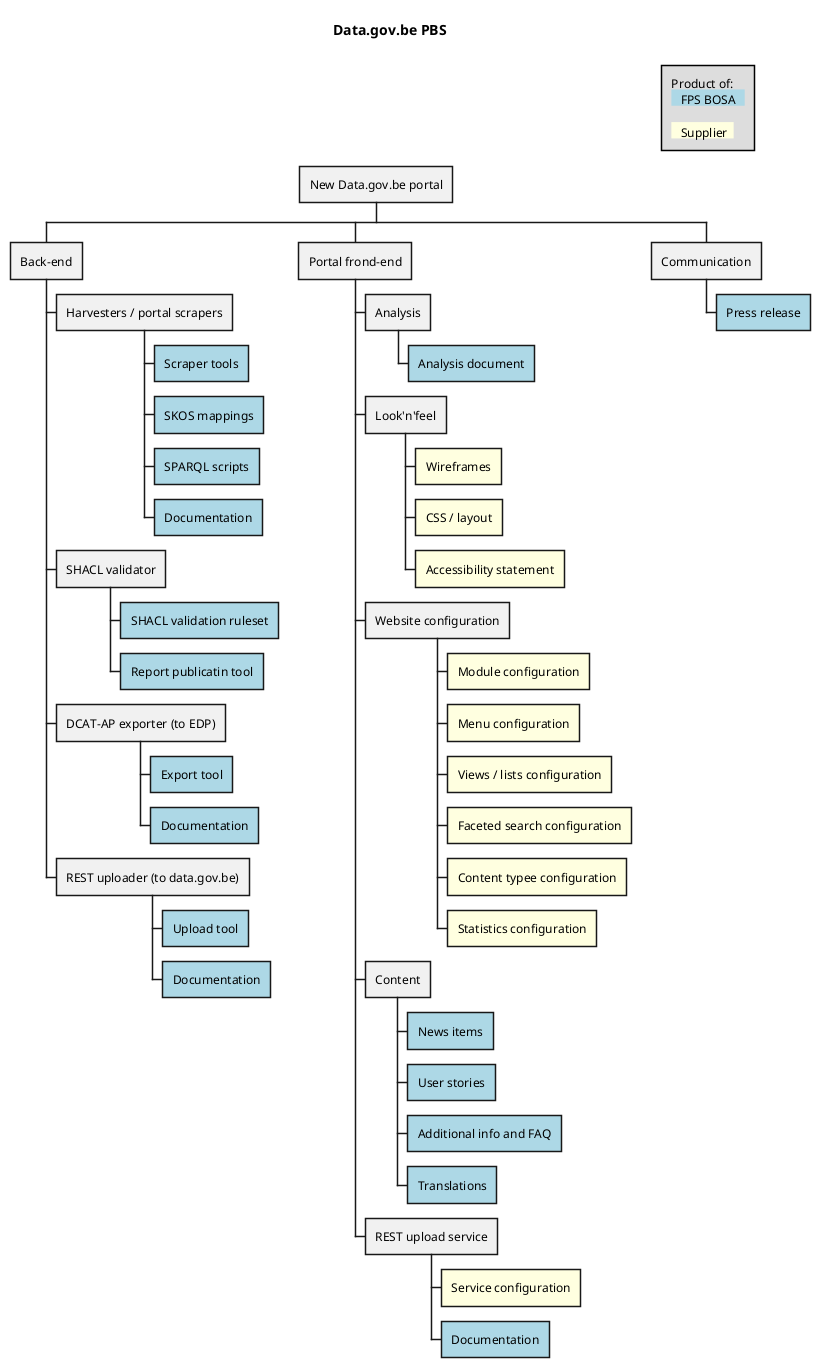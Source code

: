 @startwbs
title Data.gov.be PBS

* New Data.gov.be portal
** Back-end
*** Harvesters / portal scrapers
****[#LightBlue] Scraper tools
****[#LightBlue] SKOS mappings
****[#LightBlue] SPARQL scripts
****[#LightBlue] Documentation
*** SHACL validator
****[#LightBlue] SHACL validation ruleset
****[#LightBlue] Report publicatin tool
*** DCAT-AP exporter (to EDP)
****[#LightBlue] Export tool
****[#LightBlue] Documentation
*** REST uploader (to data.gov.be)
****[#LightBlue] Upload tool
****[#LightBlue] Documentation
** Portal frond-end
*** Analysis
****[#LightBlue] Analysis document
*** Look'n'feel
****[#LightYellow] Wireframes
****[#LightYellow] CSS / layout
****[#LightYellow] Accessibility statement
*** Website configuration
****[#LightYellow] Module configuration
****[#LightYellow] Menu configuration
****[#LightYellow] Views / lists configuration
****[#LightYellow] Faceted search configuration
****[#LightYellow] Content typee configuration
****[#LightYellow] Statistics configuration
*** Content
****[#LightBlue] News items
****[#LightBlue] User stories
****[#LightBlue] Additional info and FAQ
****[#LightBlue] Translations
*** REST upload service
****[#LightYellow] Service configuration
****[#LightBlue] Documentation
** Communication
***[#LightBlue] Press release

legend top right
Product of:
<back:LightBlue>   FPS BOSA   </back>

<back:LightYellow>   Supplier  </back>
end legend

@endwbs
